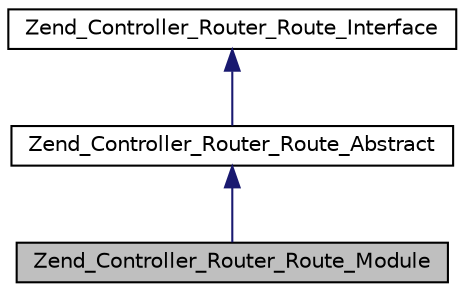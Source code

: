 digraph G
{
  edge [fontname="Helvetica",fontsize="10",labelfontname="Helvetica",labelfontsize="10"];
  node [fontname="Helvetica",fontsize="10",shape=record];
  Node1 [label="Zend_Controller_Router_Route_Module",height=0.2,width=0.4,color="black", fillcolor="grey75", style="filled" fontcolor="black"];
  Node2 -> Node1 [dir="back",color="midnightblue",fontsize="10",style="solid",fontname="Helvetica"];
  Node2 [label="Zend_Controller_Router_Route_Abstract",height=0.2,width=0.4,color="black", fillcolor="white", style="filled",URL="$class_zend___controller___router___route___abstract.html"];
  Node3 -> Node2 [dir="back",color="midnightblue",fontsize="10",style="solid",fontname="Helvetica"];
  Node3 [label="Zend_Controller_Router_Route_Interface",height=0.2,width=0.4,color="black", fillcolor="white", style="filled",URL="$interface_zend___controller___router___route___interface.html"];
}

